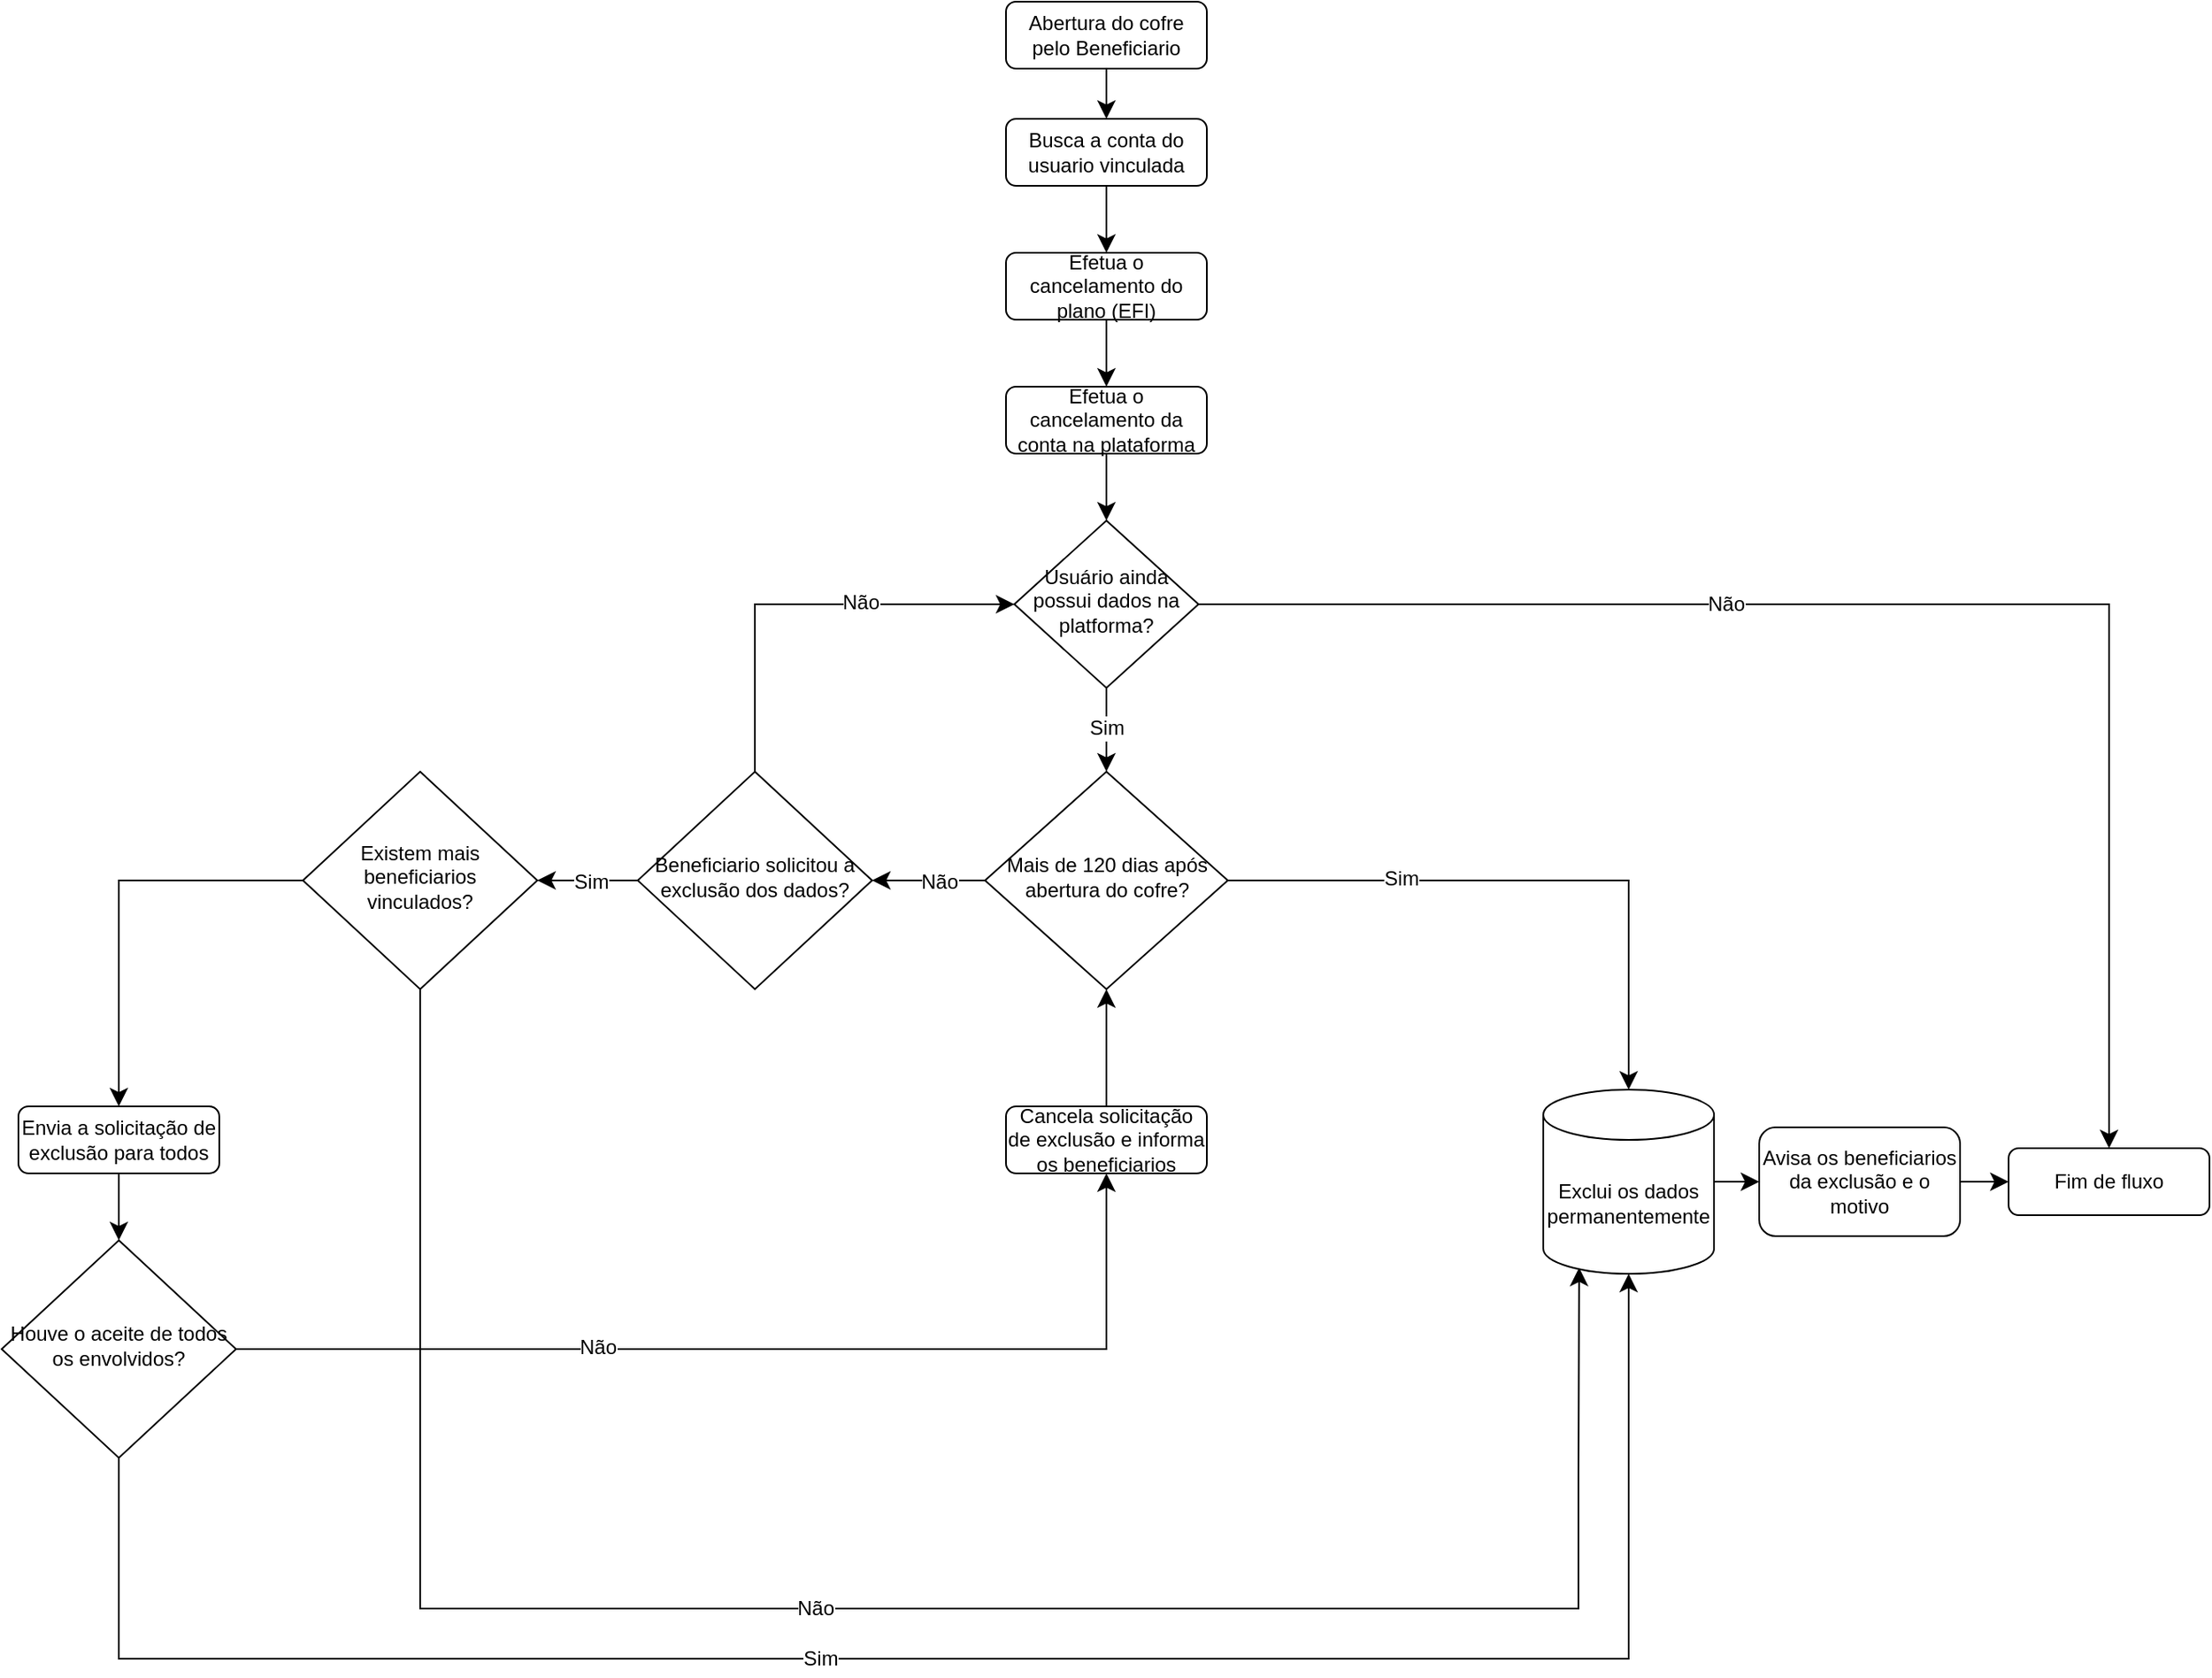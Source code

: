 <mxfile version="24.0.5" type="github">
  <diagram id="C5RBs43oDa-KdzZeNtuy" name="Page-1">
    <mxGraphModel dx="1912" dy="1081" grid="1" gridSize="10" guides="1" tooltips="1" connect="1" arrows="1" fold="1" page="1" pageScale="1" pageWidth="827" pageHeight="1169" math="0" shadow="0">
      <root>
        <mxCell id="WIyWlLk6GJQsqaUBKTNV-0" />
        <mxCell id="WIyWlLk6GJQsqaUBKTNV-1" parent="WIyWlLk6GJQsqaUBKTNV-0" />
        <mxCell id="PX3LSnjb0EUhGyxI3kMB-23" style="edgeStyle=none;curved=1;rounded=0;orthogonalLoop=1;jettySize=auto;html=1;exitX=0.5;exitY=1;exitDx=0;exitDy=0;entryX=0.5;entryY=0;entryDx=0;entryDy=0;fontSize=12;startSize=8;endSize=8;" edge="1" parent="WIyWlLk6GJQsqaUBKTNV-1" source="WIyWlLk6GJQsqaUBKTNV-3" target="PX3LSnjb0EUhGyxI3kMB-19">
          <mxGeometry relative="1" as="geometry" />
        </mxCell>
        <mxCell id="WIyWlLk6GJQsqaUBKTNV-3" value="Abertura do cofre pelo Beneficiario" style="rounded=1;whiteSpace=wrap;html=1;fontSize=12;glass=0;strokeWidth=1;shadow=0;" parent="WIyWlLk6GJQsqaUBKTNV-1" vertex="1">
          <mxGeometry x="770" y="20" width="120" height="40" as="geometry" />
        </mxCell>
        <mxCell id="PX3LSnjb0EUhGyxI3kMB-8" style="edgeStyle=none;curved=1;rounded=0;orthogonalLoop=1;jettySize=auto;html=1;exitX=0.5;exitY=1;exitDx=0;exitDy=0;entryX=0.5;entryY=0;entryDx=0;entryDy=0;fontSize=12;startSize=8;endSize=8;" edge="1" parent="WIyWlLk6GJQsqaUBKTNV-1" source="PX3LSnjb0EUhGyxI3kMB-0" target="PX3LSnjb0EUhGyxI3kMB-4">
          <mxGeometry relative="1" as="geometry" />
        </mxCell>
        <mxCell id="PX3LSnjb0EUhGyxI3kMB-0" value="Efetua o cancelamento do plano (EFI)" style="rounded=1;whiteSpace=wrap;html=1;fontSize=12;glass=0;strokeWidth=1;shadow=0;" vertex="1" parent="WIyWlLk6GJQsqaUBKTNV-1">
          <mxGeometry x="770" y="170" width="120" height="40" as="geometry" />
        </mxCell>
        <mxCell id="PX3LSnjb0EUhGyxI3kMB-59" style="edgeStyle=none;curved=1;rounded=0;orthogonalLoop=1;jettySize=auto;html=1;exitX=0.5;exitY=1;exitDx=0;exitDy=0;entryX=0.5;entryY=0;entryDx=0;entryDy=0;fontSize=12;startSize=8;endSize=8;" edge="1" parent="WIyWlLk6GJQsqaUBKTNV-1" source="PX3LSnjb0EUhGyxI3kMB-4" target="PX3LSnjb0EUhGyxI3kMB-52">
          <mxGeometry relative="1" as="geometry" />
        </mxCell>
        <mxCell id="PX3LSnjb0EUhGyxI3kMB-4" value="Efetua o cancelamento da conta na plataforma" style="rounded=1;whiteSpace=wrap;html=1;fontSize=12;glass=0;strokeWidth=1;shadow=0;" vertex="1" parent="WIyWlLk6GJQsqaUBKTNV-1">
          <mxGeometry x="770" y="250" width="120" height="40" as="geometry" />
        </mxCell>
        <mxCell id="PX3LSnjb0EUhGyxI3kMB-68" style="edgeStyle=orthogonalEdgeStyle;rounded=0;orthogonalLoop=1;jettySize=auto;html=1;exitX=1;exitY=0.5;exitDx=0;exitDy=0;entryX=0.5;entryY=0;entryDx=0;entryDy=0;fontSize=12;startSize=8;endSize=8;entryPerimeter=0;" edge="1" parent="WIyWlLk6GJQsqaUBKTNV-1" source="PX3LSnjb0EUhGyxI3kMB-15" target="PX3LSnjb0EUhGyxI3kMB-94">
          <mxGeometry relative="1" as="geometry" />
        </mxCell>
        <mxCell id="PX3LSnjb0EUhGyxI3kMB-69" value="Sim" style="edgeLabel;html=1;align=center;verticalAlign=middle;resizable=0;points=[];fontSize=12;" vertex="1" connectable="0" parent="PX3LSnjb0EUhGyxI3kMB-68">
          <mxGeometry x="-0.434" y="1" relative="1" as="geometry">
            <mxPoint as="offset" />
          </mxGeometry>
        </mxCell>
        <mxCell id="PX3LSnjb0EUhGyxI3kMB-70" style="edgeStyle=none;curved=1;rounded=0;orthogonalLoop=1;jettySize=auto;html=1;exitX=0;exitY=0.5;exitDx=0;exitDy=0;entryX=1;entryY=0.5;entryDx=0;entryDy=0;fontSize=12;startSize=8;endSize=8;" edge="1" parent="WIyWlLk6GJQsqaUBKTNV-1" source="PX3LSnjb0EUhGyxI3kMB-15" target="PX3LSnjb0EUhGyxI3kMB-65">
          <mxGeometry relative="1" as="geometry" />
        </mxCell>
        <mxCell id="PX3LSnjb0EUhGyxI3kMB-71" value="Não" style="edgeLabel;html=1;align=center;verticalAlign=middle;resizable=0;points=[];fontSize=12;" vertex="1" connectable="0" parent="PX3LSnjb0EUhGyxI3kMB-70">
          <mxGeometry x="-0.183" y="1" relative="1" as="geometry">
            <mxPoint as="offset" />
          </mxGeometry>
        </mxCell>
        <mxCell id="PX3LSnjb0EUhGyxI3kMB-15" value="Mais de 120 dias após abertura do cofre?" style="rhombus;whiteSpace=wrap;html=1;shadow=0;fontFamily=Helvetica;fontSize=12;align=center;strokeWidth=1;spacing=6;spacingTop=-4;" vertex="1" parent="WIyWlLk6GJQsqaUBKTNV-1">
          <mxGeometry x="757.5" y="480" width="145" height="130" as="geometry" />
        </mxCell>
        <mxCell id="PX3LSnjb0EUhGyxI3kMB-50" style="edgeStyle=none;curved=1;rounded=0;orthogonalLoop=1;jettySize=auto;html=1;exitX=0.5;exitY=1;exitDx=0;exitDy=0;entryX=0.5;entryY=0;entryDx=0;entryDy=0;fontSize=12;startSize=8;endSize=8;" edge="1" parent="WIyWlLk6GJQsqaUBKTNV-1" source="PX3LSnjb0EUhGyxI3kMB-19" target="PX3LSnjb0EUhGyxI3kMB-0">
          <mxGeometry relative="1" as="geometry" />
        </mxCell>
        <mxCell id="PX3LSnjb0EUhGyxI3kMB-19" value="Busca a conta do usuario vinculada" style="rounded=1;whiteSpace=wrap;html=1;fontSize=12;glass=0;strokeWidth=1;shadow=0;" vertex="1" parent="WIyWlLk6GJQsqaUBKTNV-1">
          <mxGeometry x="770" y="90" width="120" height="40" as="geometry" />
        </mxCell>
        <mxCell id="PX3LSnjb0EUhGyxI3kMB-67" value="" style="edgeStyle=none;curved=1;rounded=0;orthogonalLoop=1;jettySize=auto;html=1;fontSize=12;startSize=8;endSize=8;" edge="1" parent="WIyWlLk6GJQsqaUBKTNV-1" source="PX3LSnjb0EUhGyxI3kMB-34" target="PX3LSnjb0EUhGyxI3kMB-38">
          <mxGeometry relative="1" as="geometry" />
        </mxCell>
        <mxCell id="PX3LSnjb0EUhGyxI3kMB-34" value="Avisa os beneficiarios da exclusão e o motivo" style="rounded=1;whiteSpace=wrap;html=1;fontSize=12;glass=0;strokeWidth=1;shadow=0;" vertex="1" parent="WIyWlLk6GJQsqaUBKTNV-1">
          <mxGeometry x="1220" y="692.5" width="120" height="65" as="geometry" />
        </mxCell>
        <mxCell id="PX3LSnjb0EUhGyxI3kMB-38" value="Fim de fluxo" style="rounded=1;whiteSpace=wrap;html=1;fontSize=12;glass=0;strokeWidth=1;shadow=0;" vertex="1" parent="WIyWlLk6GJQsqaUBKTNV-1">
          <mxGeometry x="1369" y="705" width="120" height="40" as="geometry" />
        </mxCell>
        <mxCell id="PX3LSnjb0EUhGyxI3kMB-45" value="" style="edgeStyle=none;curved=1;rounded=0;orthogonalLoop=1;jettySize=auto;html=1;fontSize=12;startSize=8;endSize=8;" edge="1" parent="WIyWlLk6GJQsqaUBKTNV-1" source="PX3LSnjb0EUhGyxI3kMB-43" target="PX3LSnjb0EUhGyxI3kMB-15">
          <mxGeometry relative="1" as="geometry" />
        </mxCell>
        <mxCell id="PX3LSnjb0EUhGyxI3kMB-43" value="Cancela solicitação de exclusão e informa os beneficiarios" style="rounded=1;whiteSpace=wrap;html=1;fontSize=12;glass=0;strokeWidth=1;shadow=0;" vertex="1" parent="WIyWlLk6GJQsqaUBKTNV-1">
          <mxGeometry x="770" y="680" width="120" height="40" as="geometry" />
        </mxCell>
        <mxCell id="PX3LSnjb0EUhGyxI3kMB-54" style="edgeStyle=none;curved=1;rounded=0;orthogonalLoop=1;jettySize=auto;html=1;exitX=0.5;exitY=1;exitDx=0;exitDy=0;entryX=0.5;entryY=0;entryDx=0;entryDy=0;fontSize=12;startSize=8;endSize=8;" edge="1" parent="WIyWlLk6GJQsqaUBKTNV-1" source="PX3LSnjb0EUhGyxI3kMB-52" target="PX3LSnjb0EUhGyxI3kMB-15">
          <mxGeometry relative="1" as="geometry" />
        </mxCell>
        <mxCell id="PX3LSnjb0EUhGyxI3kMB-56" value="Sim" style="edgeLabel;html=1;align=center;verticalAlign=middle;resizable=0;points=[];fontSize=12;" vertex="1" connectable="0" parent="PX3LSnjb0EUhGyxI3kMB-54">
          <mxGeometry x="-0.04" relative="1" as="geometry">
            <mxPoint as="offset" />
          </mxGeometry>
        </mxCell>
        <mxCell id="PX3LSnjb0EUhGyxI3kMB-63" style="edgeStyle=orthogonalEdgeStyle;rounded=0;orthogonalLoop=1;jettySize=auto;html=1;exitX=1;exitY=0.5;exitDx=0;exitDy=0;entryX=0.5;entryY=0;entryDx=0;entryDy=0;fontSize=12;startSize=8;endSize=8;" edge="1" parent="WIyWlLk6GJQsqaUBKTNV-1" source="PX3LSnjb0EUhGyxI3kMB-52" target="PX3LSnjb0EUhGyxI3kMB-38">
          <mxGeometry relative="1" as="geometry">
            <mxPoint x="954" y="380" as="targetPoint" />
          </mxGeometry>
        </mxCell>
        <mxCell id="PX3LSnjb0EUhGyxI3kMB-64" value="Não" style="edgeLabel;html=1;align=center;verticalAlign=middle;resizable=0;points=[];fontSize=12;" vertex="1" connectable="0" parent="PX3LSnjb0EUhGyxI3kMB-63">
          <mxGeometry x="-0.275" relative="1" as="geometry">
            <mxPoint as="offset" />
          </mxGeometry>
        </mxCell>
        <mxCell id="PX3LSnjb0EUhGyxI3kMB-52" value="Usuário ainda possui dados na platforma?" style="rhombus;whiteSpace=wrap;html=1;shadow=0;fontFamily=Helvetica;fontSize=12;align=center;strokeWidth=1;spacing=6;spacingTop=-4;" vertex="1" parent="WIyWlLk6GJQsqaUBKTNV-1">
          <mxGeometry x="775" y="330" width="110" height="100" as="geometry" />
        </mxCell>
        <mxCell id="PX3LSnjb0EUhGyxI3kMB-82" style="edgeStyle=none;curved=1;rounded=0;orthogonalLoop=1;jettySize=auto;html=1;exitX=0;exitY=0.5;exitDx=0;exitDy=0;entryX=1;entryY=0.5;entryDx=0;entryDy=0;fontSize=12;startSize=8;endSize=8;" edge="1" parent="WIyWlLk6GJQsqaUBKTNV-1" source="PX3LSnjb0EUhGyxI3kMB-65" target="PX3LSnjb0EUhGyxI3kMB-72">
          <mxGeometry relative="1" as="geometry" />
        </mxCell>
        <mxCell id="PX3LSnjb0EUhGyxI3kMB-83" value="Sim" style="edgeLabel;html=1;align=center;verticalAlign=middle;resizable=0;points=[];fontSize=12;" vertex="1" connectable="0" parent="PX3LSnjb0EUhGyxI3kMB-82">
          <mxGeometry x="-0.049" y="1" relative="1" as="geometry">
            <mxPoint as="offset" />
          </mxGeometry>
        </mxCell>
        <mxCell id="PX3LSnjb0EUhGyxI3kMB-92" style="edgeStyle=orthogonalEdgeStyle;rounded=0;orthogonalLoop=1;jettySize=auto;html=1;exitX=0.5;exitY=0;exitDx=0;exitDy=0;entryX=0;entryY=0.5;entryDx=0;entryDy=0;fontSize=12;startSize=8;endSize=8;" edge="1" parent="WIyWlLk6GJQsqaUBKTNV-1" source="PX3LSnjb0EUhGyxI3kMB-65" target="PX3LSnjb0EUhGyxI3kMB-52">
          <mxGeometry relative="1" as="geometry" />
        </mxCell>
        <mxCell id="PX3LSnjb0EUhGyxI3kMB-93" value="Não" style="edgeLabel;html=1;align=center;verticalAlign=middle;resizable=0;points=[];fontSize=12;" vertex="1" connectable="0" parent="PX3LSnjb0EUhGyxI3kMB-92">
          <mxGeometry x="0.274" y="1" relative="1" as="geometry">
            <mxPoint as="offset" />
          </mxGeometry>
        </mxCell>
        <mxCell id="PX3LSnjb0EUhGyxI3kMB-65" value="Beneficiario solicitou a exclusão dos dados?" style="rhombus;whiteSpace=wrap;html=1;shadow=0;fontFamily=Helvetica;fontSize=12;align=center;strokeWidth=1;spacing=6;spacingTop=-4;" vertex="1" parent="WIyWlLk6GJQsqaUBKTNV-1">
          <mxGeometry x="550" y="480" width="140" height="130" as="geometry" />
        </mxCell>
        <mxCell id="PX3LSnjb0EUhGyxI3kMB-75" style="edgeStyle=orthogonalEdgeStyle;rounded=0;orthogonalLoop=1;jettySize=auto;html=1;exitX=0.5;exitY=1;exitDx=0;exitDy=0;entryX=0.21;entryY=0.967;entryDx=0;entryDy=0;fontSize=12;startSize=8;endSize=8;entryPerimeter=0;" edge="1" parent="WIyWlLk6GJQsqaUBKTNV-1" source="PX3LSnjb0EUhGyxI3kMB-72" target="PX3LSnjb0EUhGyxI3kMB-94">
          <mxGeometry relative="1" as="geometry">
            <Array as="points">
              <mxPoint x="420" y="980" />
              <mxPoint x="1112" y="980" />
              <mxPoint x="1112" y="906" />
            </Array>
          </mxGeometry>
        </mxCell>
        <mxCell id="PX3LSnjb0EUhGyxI3kMB-76" value="Não" style="edgeLabel;html=1;align=center;verticalAlign=middle;resizable=0;points=[];fontSize=12;" vertex="1" connectable="0" parent="PX3LSnjb0EUhGyxI3kMB-75">
          <mxGeometry x="-0.042" relative="1" as="geometry">
            <mxPoint as="offset" />
          </mxGeometry>
        </mxCell>
        <mxCell id="PX3LSnjb0EUhGyxI3kMB-84" style="edgeStyle=orthogonalEdgeStyle;rounded=0;orthogonalLoop=1;jettySize=auto;html=1;exitX=0;exitY=0.5;exitDx=0;exitDy=0;entryX=0.5;entryY=0;entryDx=0;entryDy=0;fontSize=12;startSize=8;endSize=8;" edge="1" parent="WIyWlLk6GJQsqaUBKTNV-1" source="PX3LSnjb0EUhGyxI3kMB-72" target="PX3LSnjb0EUhGyxI3kMB-79">
          <mxGeometry relative="1" as="geometry" />
        </mxCell>
        <mxCell id="PX3LSnjb0EUhGyxI3kMB-72" value="Existem mais beneficiarios vinculados?" style="rhombus;whiteSpace=wrap;html=1;shadow=0;fontFamily=Helvetica;fontSize=12;align=center;strokeWidth=1;spacing=6;spacingTop=-4;" vertex="1" parent="WIyWlLk6GJQsqaUBKTNV-1">
          <mxGeometry x="350" y="480" width="140" height="130" as="geometry" />
        </mxCell>
        <mxCell id="PX3LSnjb0EUhGyxI3kMB-86" style="edgeStyle=none;curved=1;rounded=0;orthogonalLoop=1;jettySize=auto;html=1;exitX=0.5;exitY=1;exitDx=0;exitDy=0;entryX=0.5;entryY=0;entryDx=0;entryDy=0;fontSize=12;startSize=8;endSize=8;" edge="1" parent="WIyWlLk6GJQsqaUBKTNV-1" source="PX3LSnjb0EUhGyxI3kMB-79" target="PX3LSnjb0EUhGyxI3kMB-85">
          <mxGeometry relative="1" as="geometry" />
        </mxCell>
        <mxCell id="PX3LSnjb0EUhGyxI3kMB-79" value="Envia a solicitação de exclusão para todos" style="rounded=1;whiteSpace=wrap;html=1;fontSize=12;glass=0;strokeWidth=1;shadow=0;" vertex="1" parent="WIyWlLk6GJQsqaUBKTNV-1">
          <mxGeometry x="180" y="680" width="120" height="40" as="geometry" />
        </mxCell>
        <mxCell id="PX3LSnjb0EUhGyxI3kMB-88" style="edgeStyle=orthogonalEdgeStyle;rounded=0;orthogonalLoop=1;jettySize=auto;html=1;exitX=0.5;exitY=1;exitDx=0;exitDy=0;fontSize=12;startSize=8;endSize=8;entryX=0.5;entryY=1;entryDx=0;entryDy=0;entryPerimeter=0;" edge="1" parent="WIyWlLk6GJQsqaUBKTNV-1" source="PX3LSnjb0EUhGyxI3kMB-85" target="PX3LSnjb0EUhGyxI3kMB-94">
          <mxGeometry relative="1" as="geometry">
            <mxPoint x="1160" y="870" as="targetPoint" />
            <Array as="points">
              <mxPoint x="240" y="1010" />
              <mxPoint x="1142" y="1010" />
            </Array>
          </mxGeometry>
        </mxCell>
        <mxCell id="PX3LSnjb0EUhGyxI3kMB-89" value="Sim" style="edgeLabel;html=1;align=center;verticalAlign=middle;resizable=0;points=[];fontSize=12;" vertex="1" connectable="0" parent="PX3LSnjb0EUhGyxI3kMB-88">
          <mxGeometry x="-0.14" relative="1" as="geometry">
            <mxPoint as="offset" />
          </mxGeometry>
        </mxCell>
        <mxCell id="PX3LSnjb0EUhGyxI3kMB-90" style="edgeStyle=orthogonalEdgeStyle;rounded=0;orthogonalLoop=1;jettySize=auto;html=1;exitX=1;exitY=0.5;exitDx=0;exitDy=0;entryX=0.5;entryY=1;entryDx=0;entryDy=0;fontSize=12;startSize=8;endSize=8;" edge="1" parent="WIyWlLk6GJQsqaUBKTNV-1" source="PX3LSnjb0EUhGyxI3kMB-85" target="PX3LSnjb0EUhGyxI3kMB-43">
          <mxGeometry relative="1" as="geometry" />
        </mxCell>
        <mxCell id="PX3LSnjb0EUhGyxI3kMB-91" value="Não" style="edgeLabel;html=1;align=center;verticalAlign=middle;resizable=0;points=[];fontSize=12;" vertex="1" connectable="0" parent="PX3LSnjb0EUhGyxI3kMB-90">
          <mxGeometry x="-0.305" y="1" relative="1" as="geometry">
            <mxPoint x="-1" as="offset" />
          </mxGeometry>
        </mxCell>
        <mxCell id="PX3LSnjb0EUhGyxI3kMB-85" value="Houve o aceite de todos os envolvidos?" style="rhombus;whiteSpace=wrap;html=1;shadow=0;fontFamily=Helvetica;fontSize=12;align=center;strokeWidth=1;spacing=6;spacingTop=-4;" vertex="1" parent="WIyWlLk6GJQsqaUBKTNV-1">
          <mxGeometry x="170" y="760" width="140" height="130" as="geometry" />
        </mxCell>
        <mxCell id="PX3LSnjb0EUhGyxI3kMB-96" style="edgeStyle=none;curved=1;rounded=0;orthogonalLoop=1;jettySize=auto;html=1;exitX=1;exitY=0.5;exitDx=0;exitDy=0;exitPerimeter=0;entryX=0;entryY=0.5;entryDx=0;entryDy=0;fontSize=12;startSize=8;endSize=8;" edge="1" parent="WIyWlLk6GJQsqaUBKTNV-1" source="PX3LSnjb0EUhGyxI3kMB-94" target="PX3LSnjb0EUhGyxI3kMB-34">
          <mxGeometry relative="1" as="geometry" />
        </mxCell>
        <mxCell id="PX3LSnjb0EUhGyxI3kMB-94" value="Exclui os dados permanentemente" style="shape=cylinder3;whiteSpace=wrap;html=1;boundedLbl=1;backgroundOutline=1;size=15;" vertex="1" parent="WIyWlLk6GJQsqaUBKTNV-1">
          <mxGeometry x="1091" y="670" width="102" height="110" as="geometry" />
        </mxCell>
      </root>
    </mxGraphModel>
  </diagram>
</mxfile>
